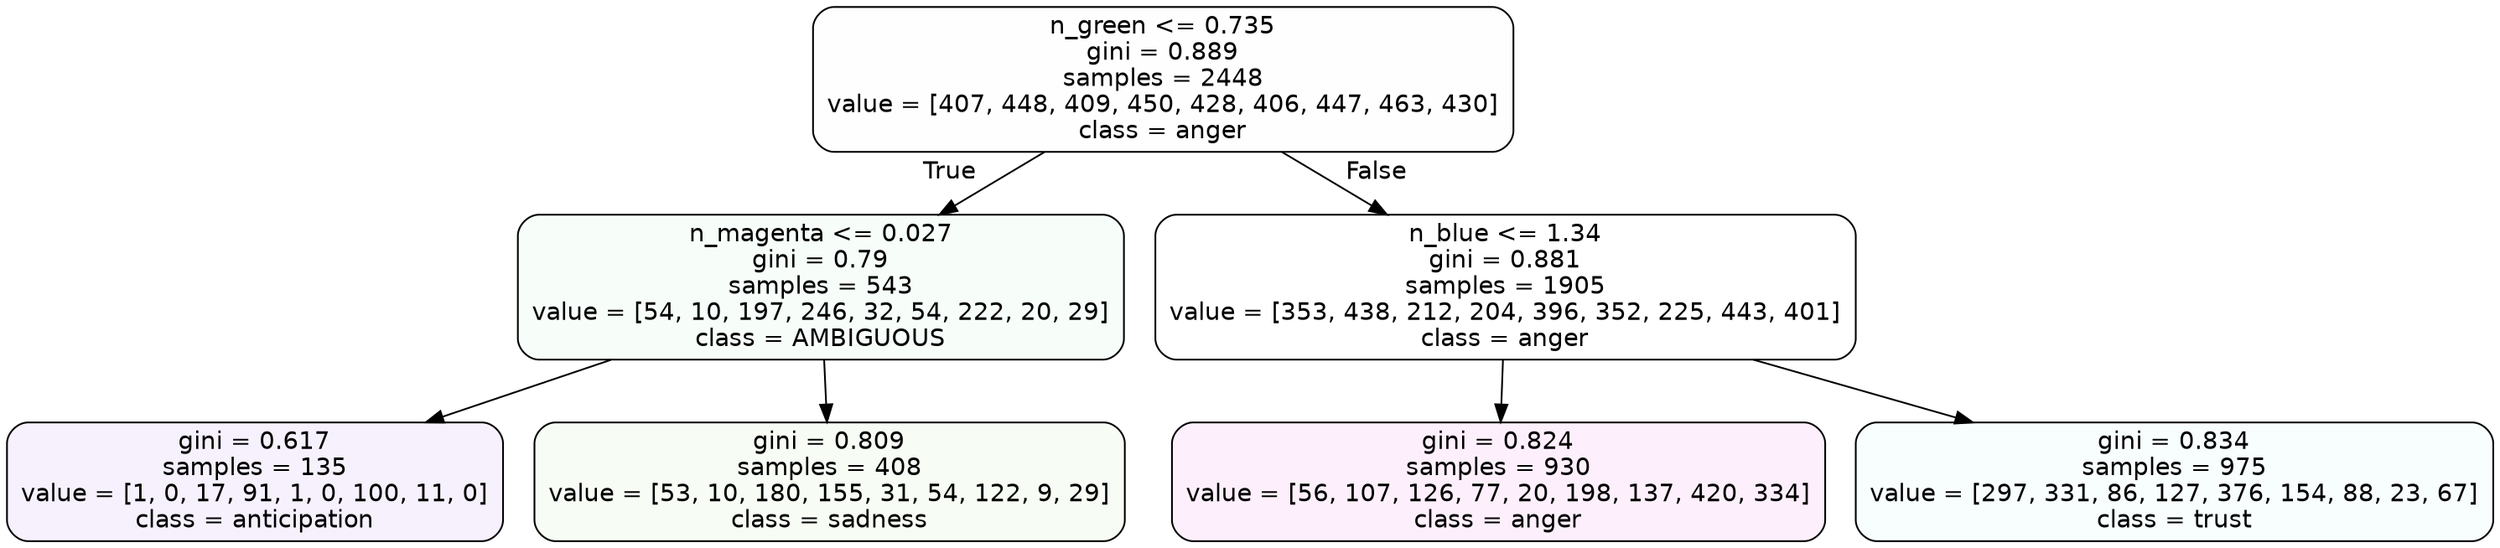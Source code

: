 digraph Tree {
node [shape=box, style="filled, rounded", color="black", fontname=helvetica] ;
edge [fontname=helvetica] ;
0 [label="n_green <= 0.735\ngini = 0.889\nsamples = 2448\nvalue = [407, 448, 409, 450, 428, 406, 447, 463, 430]\nclass = anger", fillcolor="#e539d701"] ;
1 [label="n_magenta <= 0.027\ngini = 0.79\nsamples = 543\nvalue = [54, 10, 197, 246, 32, 54, 222, 20, 29]\nclass = AMBIGUOUS", fillcolor="#39e5810a"] ;
0 -> 1 [labeldistance=2.5, labelangle=45, headlabel="True"] ;
2 [label="gini = 0.617\nsamples = 135\nvalue = [1, 0, 17, 91, 1, 0, 100, 11, 0]\nclass = anticipation", fillcolor="#8139e512"] ;
1 -> 2 ;
3 [label="gini = 0.809\nsamples = 408\nvalue = [53, 10, 180, 155, 31, 54, 122, 9, 29]\nclass = sadness", fillcolor="#64e5390d"] ;
1 -> 3 ;
4 [label="n_blue <= 1.34\ngini = 0.881\nsamples = 1905\nvalue = [353, 438, 212, 204, 396, 352, 225, 443, 401]\nclass = anger", fillcolor="#e539d700"] ;
0 -> 4 [labeldistance=2.5, labelangle=-45, headlabel="False"] ;
5 [label="gini = 0.824\nsamples = 930\nvalue = [56, 107, 126, 77, 20, 198, 137, 420, 334]\nclass = anger", fillcolor="#e539d713"] ;
4 -> 5 ;
6 [label="gini = 0.834\nsamples = 975\nvalue = [297, 331, 86, 127, 376, 154, 88, 23, 67]\nclass = trust", fillcolor="#39d7e509"] ;
4 -> 6 ;
}